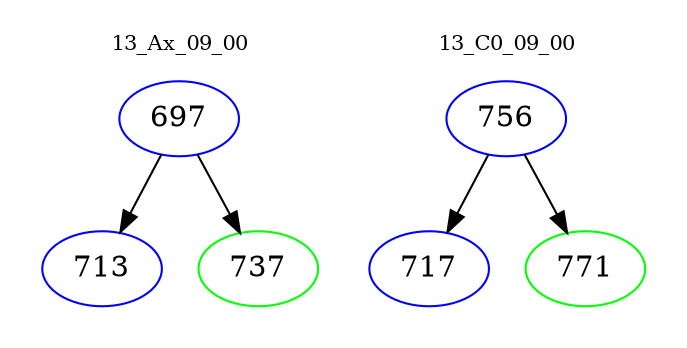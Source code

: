 digraph{
subgraph cluster_0 {
color = white
label = "13_Ax_09_00";
fontsize=10;
T0_697 [label="697", color="blue"]
T0_697 -> T0_713 [color="black"]
T0_713 [label="713", color="blue"]
T0_697 -> T0_737 [color="black"]
T0_737 [label="737", color="green"]
}
subgraph cluster_1 {
color = white
label = "13_C0_09_00";
fontsize=10;
T1_756 [label="756", color="blue"]
T1_756 -> T1_717 [color="black"]
T1_717 [label="717", color="blue"]
T1_756 -> T1_771 [color="black"]
T1_771 [label="771", color="green"]
}
}
